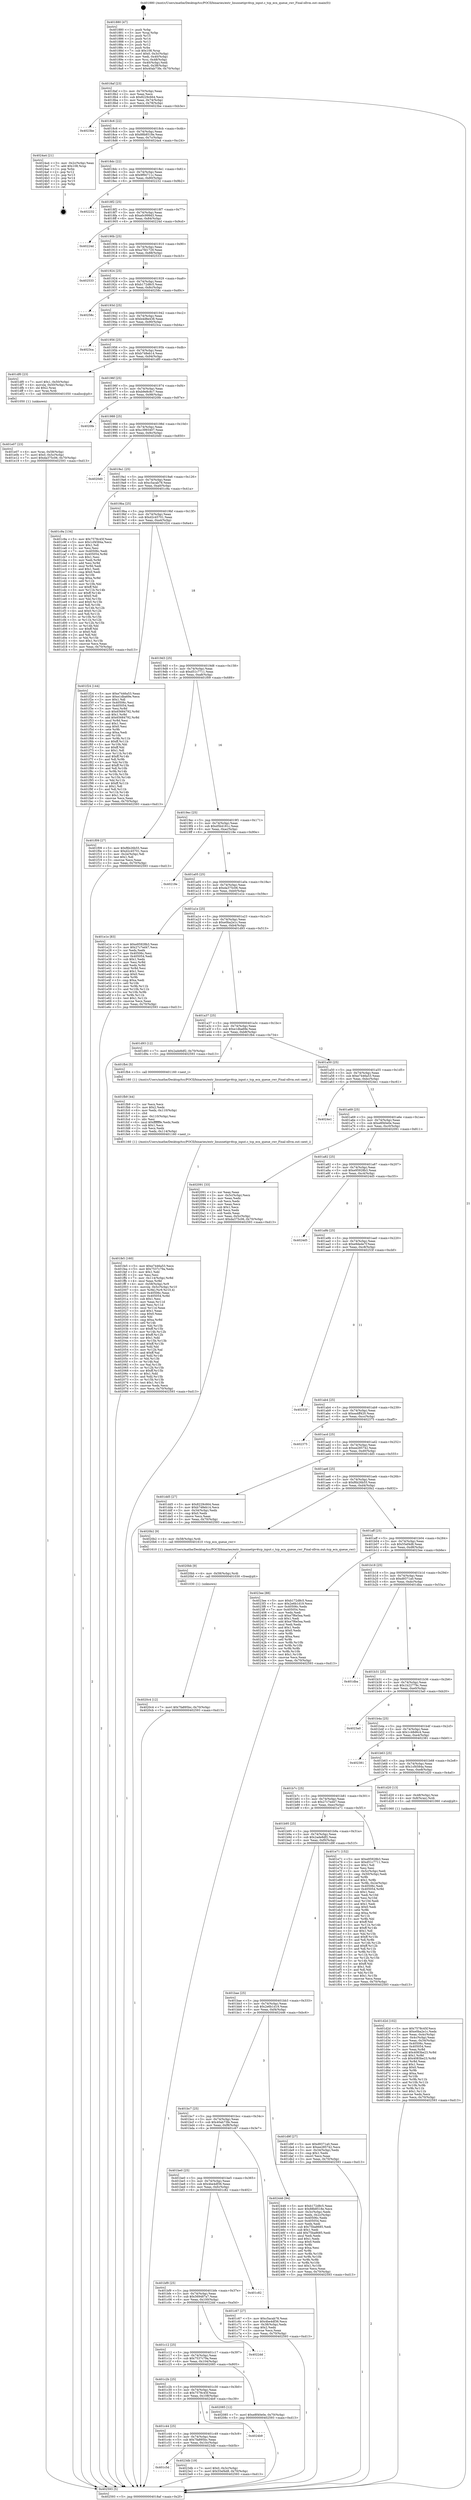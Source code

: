 digraph "0x401880" {
  label = "0x401880 (/mnt/c/Users/mathe/Desktop/tcc/POCII/binaries/extr_linuxnetipv4tcp_input.c_tcp_ecn_queue_cwr_Final-ollvm.out::main(0))"
  labelloc = "t"
  node[shape=record]

  Entry [label="",width=0.3,height=0.3,shape=circle,fillcolor=black,style=filled]
  "0x4018af" [label="{
     0x4018af [23]\l
     | [instrs]\l
     &nbsp;&nbsp;0x4018af \<+3\>: mov -0x70(%rbp),%eax\l
     &nbsp;&nbsp;0x4018b2 \<+2\>: mov %eax,%ecx\l
     &nbsp;&nbsp;0x4018b4 \<+6\>: sub $0x8229c664,%ecx\l
     &nbsp;&nbsp;0x4018ba \<+3\>: mov %eax,-0x74(%rbp)\l
     &nbsp;&nbsp;0x4018bd \<+3\>: mov %ecx,-0x78(%rbp)\l
     &nbsp;&nbsp;0x4018c0 \<+6\>: je 00000000004023be \<main+0xb3e\>\l
  }"]
  "0x4023be" [label="{
     0x4023be\l
  }", style=dashed]
  "0x4018c6" [label="{
     0x4018c6 [22]\l
     | [instrs]\l
     &nbsp;&nbsp;0x4018c6 \<+5\>: jmp 00000000004018cb \<main+0x4b\>\l
     &nbsp;&nbsp;0x4018cb \<+3\>: mov -0x74(%rbp),%eax\l
     &nbsp;&nbsp;0x4018ce \<+5\>: sub $0x88b8518e,%eax\l
     &nbsp;&nbsp;0x4018d3 \<+3\>: mov %eax,-0x7c(%rbp)\l
     &nbsp;&nbsp;0x4018d6 \<+6\>: je 00000000004024a4 \<main+0xc24\>\l
  }"]
  Exit [label="",width=0.3,height=0.3,shape=circle,fillcolor=black,style=filled,peripheries=2]
  "0x4024a4" [label="{
     0x4024a4 [21]\l
     | [instrs]\l
     &nbsp;&nbsp;0x4024a4 \<+3\>: mov -0x2c(%rbp),%eax\l
     &nbsp;&nbsp;0x4024a7 \<+7\>: add $0x108,%rsp\l
     &nbsp;&nbsp;0x4024ae \<+1\>: pop %rbx\l
     &nbsp;&nbsp;0x4024af \<+2\>: pop %r12\l
     &nbsp;&nbsp;0x4024b1 \<+2\>: pop %r13\l
     &nbsp;&nbsp;0x4024b3 \<+2\>: pop %r14\l
     &nbsp;&nbsp;0x4024b5 \<+2\>: pop %r15\l
     &nbsp;&nbsp;0x4024b7 \<+1\>: pop %rbp\l
     &nbsp;&nbsp;0x4024b8 \<+1\>: ret\l
  }"]
  "0x4018dc" [label="{
     0x4018dc [22]\l
     | [instrs]\l
     &nbsp;&nbsp;0x4018dc \<+5\>: jmp 00000000004018e1 \<main+0x61\>\l
     &nbsp;&nbsp;0x4018e1 \<+3\>: mov -0x74(%rbp),%eax\l
     &nbsp;&nbsp;0x4018e4 \<+5\>: sub $0x9f94711c,%eax\l
     &nbsp;&nbsp;0x4018e9 \<+3\>: mov %eax,-0x80(%rbp)\l
     &nbsp;&nbsp;0x4018ec \<+6\>: je 0000000000402232 \<main+0x9b2\>\l
  }"]
  "0x401c5d" [label="{
     0x401c5d\l
  }", style=dashed]
  "0x402232" [label="{
     0x402232\l
  }", style=dashed]
  "0x4018f2" [label="{
     0x4018f2 [25]\l
     | [instrs]\l
     &nbsp;&nbsp;0x4018f2 \<+5\>: jmp 00000000004018f7 \<main+0x77\>\l
     &nbsp;&nbsp;0x4018f7 \<+3\>: mov -0x74(%rbp),%eax\l
     &nbsp;&nbsp;0x4018fa \<+5\>: sub $0xa0c999d3,%eax\l
     &nbsp;&nbsp;0x4018ff \<+6\>: mov %eax,-0x84(%rbp)\l
     &nbsp;&nbsp;0x401905 \<+6\>: je 000000000040224d \<main+0x9cd\>\l
  }"]
  "0x4023db" [label="{
     0x4023db [19]\l
     | [instrs]\l
     &nbsp;&nbsp;0x4023db \<+7\>: movl $0x0,-0x3c(%rbp)\l
     &nbsp;&nbsp;0x4023e2 \<+7\>: movl $0x55ef4d8,-0x70(%rbp)\l
     &nbsp;&nbsp;0x4023e9 \<+5\>: jmp 0000000000402593 \<main+0xd13\>\l
  }"]
  "0x40224d" [label="{
     0x40224d\l
  }", style=dashed]
  "0x40190b" [label="{
     0x40190b [25]\l
     | [instrs]\l
     &nbsp;&nbsp;0x40190b \<+5\>: jmp 0000000000401910 \<main+0x90\>\l
     &nbsp;&nbsp;0x401910 \<+3\>: mov -0x74(%rbp),%eax\l
     &nbsp;&nbsp;0x401913 \<+5\>: sub $0xa7fd1729,%eax\l
     &nbsp;&nbsp;0x401918 \<+6\>: mov %eax,-0x88(%rbp)\l
     &nbsp;&nbsp;0x40191e \<+6\>: je 0000000000402533 \<main+0xcb3\>\l
  }"]
  "0x401c44" [label="{
     0x401c44 [25]\l
     | [instrs]\l
     &nbsp;&nbsp;0x401c44 \<+5\>: jmp 0000000000401c49 \<main+0x3c9\>\l
     &nbsp;&nbsp;0x401c49 \<+3\>: mov -0x74(%rbp),%eax\l
     &nbsp;&nbsp;0x401c4c \<+5\>: sub $0x7fa895bc,%eax\l
     &nbsp;&nbsp;0x401c51 \<+6\>: mov %eax,-0x10c(%rbp)\l
     &nbsp;&nbsp;0x401c57 \<+6\>: je 00000000004023db \<main+0xb5b\>\l
  }"]
  "0x402533" [label="{
     0x402533\l
  }", style=dashed]
  "0x401924" [label="{
     0x401924 [25]\l
     | [instrs]\l
     &nbsp;&nbsp;0x401924 \<+5\>: jmp 0000000000401929 \<main+0xa9\>\l
     &nbsp;&nbsp;0x401929 \<+3\>: mov -0x74(%rbp),%eax\l
     &nbsp;&nbsp;0x40192c \<+5\>: sub $0xb172d8c5,%eax\l
     &nbsp;&nbsp;0x401931 \<+6\>: mov %eax,-0x8c(%rbp)\l
     &nbsp;&nbsp;0x401937 \<+6\>: je 000000000040258c \<main+0xd0c\>\l
  }"]
  "0x4024b9" [label="{
     0x4024b9\l
  }", style=dashed]
  "0x40258c" [label="{
     0x40258c\l
  }", style=dashed]
  "0x40193d" [label="{
     0x40193d [25]\l
     | [instrs]\l
     &nbsp;&nbsp;0x40193d \<+5\>: jmp 0000000000401942 \<main+0xc2\>\l
     &nbsp;&nbsp;0x401942 \<+3\>: mov -0x74(%rbp),%eax\l
     &nbsp;&nbsp;0x401945 \<+5\>: sub $0xb4d8e438,%eax\l
     &nbsp;&nbsp;0x40194a \<+6\>: mov %eax,-0x90(%rbp)\l
     &nbsp;&nbsp;0x401950 \<+6\>: je 00000000004023ca \<main+0xb4a\>\l
  }"]
  "0x4020c4" [label="{
     0x4020c4 [12]\l
     | [instrs]\l
     &nbsp;&nbsp;0x4020c4 \<+7\>: movl $0x7fa895bc,-0x70(%rbp)\l
     &nbsp;&nbsp;0x4020cb \<+5\>: jmp 0000000000402593 \<main+0xd13\>\l
  }"]
  "0x4023ca" [label="{
     0x4023ca\l
  }", style=dashed]
  "0x401956" [label="{
     0x401956 [25]\l
     | [instrs]\l
     &nbsp;&nbsp;0x401956 \<+5\>: jmp 000000000040195b \<main+0xdb\>\l
     &nbsp;&nbsp;0x40195b \<+3\>: mov -0x74(%rbp),%eax\l
     &nbsp;&nbsp;0x40195e \<+5\>: sub $0xb748eb14,%eax\l
     &nbsp;&nbsp;0x401963 \<+6\>: mov %eax,-0x94(%rbp)\l
     &nbsp;&nbsp;0x401969 \<+6\>: je 0000000000401df0 \<main+0x570\>\l
  }"]
  "0x4020bb" [label="{
     0x4020bb [9]\l
     | [instrs]\l
     &nbsp;&nbsp;0x4020bb \<+4\>: mov -0x58(%rbp),%rdi\l
     &nbsp;&nbsp;0x4020bf \<+5\>: call 0000000000401030 \<free@plt\>\l
     | [calls]\l
     &nbsp;&nbsp;0x401030 \{1\} (unknown)\l
  }"]
  "0x401df0" [label="{
     0x401df0 [23]\l
     | [instrs]\l
     &nbsp;&nbsp;0x401df0 \<+7\>: movl $0x1,-0x50(%rbp)\l
     &nbsp;&nbsp;0x401df7 \<+4\>: movslq -0x50(%rbp),%rax\l
     &nbsp;&nbsp;0x401dfb \<+4\>: shl $0x2,%rax\l
     &nbsp;&nbsp;0x401dff \<+3\>: mov %rax,%rdi\l
     &nbsp;&nbsp;0x401e02 \<+5\>: call 0000000000401050 \<malloc@plt\>\l
     | [calls]\l
     &nbsp;&nbsp;0x401050 \{1\} (unknown)\l
  }"]
  "0x40196f" [label="{
     0x40196f [25]\l
     | [instrs]\l
     &nbsp;&nbsp;0x40196f \<+5\>: jmp 0000000000401974 \<main+0xf4\>\l
     &nbsp;&nbsp;0x401974 \<+3\>: mov -0x74(%rbp),%eax\l
     &nbsp;&nbsp;0x401977 \<+5\>: sub $0xb9e8c8c7,%eax\l
     &nbsp;&nbsp;0x40197c \<+6\>: mov %eax,-0x98(%rbp)\l
     &nbsp;&nbsp;0x401982 \<+6\>: je 00000000004020fe \<main+0x87e\>\l
  }"]
  "0x401c2b" [label="{
     0x401c2b [25]\l
     | [instrs]\l
     &nbsp;&nbsp;0x401c2b \<+5\>: jmp 0000000000401c30 \<main+0x3b0\>\l
     &nbsp;&nbsp;0x401c30 \<+3\>: mov -0x74(%rbp),%eax\l
     &nbsp;&nbsp;0x401c33 \<+5\>: sub $0x7578c45f,%eax\l
     &nbsp;&nbsp;0x401c38 \<+6\>: mov %eax,-0x108(%rbp)\l
     &nbsp;&nbsp;0x401c3e \<+6\>: je 00000000004024b9 \<main+0xc39\>\l
  }"]
  "0x4020fe" [label="{
     0x4020fe\l
  }", style=dashed]
  "0x401988" [label="{
     0x401988 [25]\l
     | [instrs]\l
     &nbsp;&nbsp;0x401988 \<+5\>: jmp 000000000040198d \<main+0x10d\>\l
     &nbsp;&nbsp;0x40198d \<+3\>: mov -0x74(%rbp),%eax\l
     &nbsp;&nbsp;0x401990 \<+5\>: sub $0xc3993407,%eax\l
     &nbsp;&nbsp;0x401995 \<+6\>: mov %eax,-0x9c(%rbp)\l
     &nbsp;&nbsp;0x40199b \<+6\>: je 00000000004020d0 \<main+0x850\>\l
  }"]
  "0x402085" [label="{
     0x402085 [12]\l
     | [instrs]\l
     &nbsp;&nbsp;0x402085 \<+7\>: movl $0xe8f40e0e,-0x70(%rbp)\l
     &nbsp;&nbsp;0x40208c \<+5\>: jmp 0000000000402593 \<main+0xd13\>\l
  }"]
  "0x4020d0" [label="{
     0x4020d0\l
  }", style=dashed]
  "0x4019a1" [label="{
     0x4019a1 [25]\l
     | [instrs]\l
     &nbsp;&nbsp;0x4019a1 \<+5\>: jmp 00000000004019a6 \<main+0x126\>\l
     &nbsp;&nbsp;0x4019a6 \<+3\>: mov -0x74(%rbp),%eax\l
     &nbsp;&nbsp;0x4019a9 \<+5\>: sub $0xc5acab78,%eax\l
     &nbsp;&nbsp;0x4019ae \<+6\>: mov %eax,-0xa0(%rbp)\l
     &nbsp;&nbsp;0x4019b4 \<+6\>: je 0000000000401c9a \<main+0x41a\>\l
  }"]
  "0x401c12" [label="{
     0x401c12 [25]\l
     | [instrs]\l
     &nbsp;&nbsp;0x401c12 \<+5\>: jmp 0000000000401c17 \<main+0x397\>\l
     &nbsp;&nbsp;0x401c17 \<+3\>: mov -0x74(%rbp),%eax\l
     &nbsp;&nbsp;0x401c1a \<+5\>: sub $0x7537c79a,%eax\l
     &nbsp;&nbsp;0x401c1f \<+6\>: mov %eax,-0x104(%rbp)\l
     &nbsp;&nbsp;0x401c25 \<+6\>: je 0000000000402085 \<main+0x805\>\l
  }"]
  "0x401c9a" [label="{
     0x401c9a [134]\l
     | [instrs]\l
     &nbsp;&nbsp;0x401c9a \<+5\>: mov $0x7578c45f,%eax\l
     &nbsp;&nbsp;0x401c9f \<+5\>: mov $0x1cf4584a,%ecx\l
     &nbsp;&nbsp;0x401ca4 \<+2\>: mov $0x1,%dl\l
     &nbsp;&nbsp;0x401ca6 \<+2\>: xor %esi,%esi\l
     &nbsp;&nbsp;0x401ca8 \<+7\>: mov 0x40506c,%edi\l
     &nbsp;&nbsp;0x401caf \<+8\>: mov 0x405054,%r8d\l
     &nbsp;&nbsp;0x401cb7 \<+3\>: sub $0x1,%esi\l
     &nbsp;&nbsp;0x401cba \<+3\>: mov %edi,%r9d\l
     &nbsp;&nbsp;0x401cbd \<+3\>: add %esi,%r9d\l
     &nbsp;&nbsp;0x401cc0 \<+4\>: imul %r9d,%edi\l
     &nbsp;&nbsp;0x401cc4 \<+3\>: and $0x1,%edi\l
     &nbsp;&nbsp;0x401cc7 \<+3\>: cmp $0x0,%edi\l
     &nbsp;&nbsp;0x401cca \<+4\>: sete %r10b\l
     &nbsp;&nbsp;0x401cce \<+4\>: cmp $0xa,%r8d\l
     &nbsp;&nbsp;0x401cd2 \<+4\>: setl %r11b\l
     &nbsp;&nbsp;0x401cd6 \<+3\>: mov %r10b,%bl\l
     &nbsp;&nbsp;0x401cd9 \<+3\>: xor $0xff,%bl\l
     &nbsp;&nbsp;0x401cdc \<+3\>: mov %r11b,%r14b\l
     &nbsp;&nbsp;0x401cdf \<+4\>: xor $0xff,%r14b\l
     &nbsp;&nbsp;0x401ce3 \<+3\>: xor $0x0,%dl\l
     &nbsp;&nbsp;0x401ce6 \<+3\>: mov %bl,%r15b\l
     &nbsp;&nbsp;0x401ce9 \<+4\>: and $0x0,%r15b\l
     &nbsp;&nbsp;0x401ced \<+3\>: and %dl,%r10b\l
     &nbsp;&nbsp;0x401cf0 \<+3\>: mov %r14b,%r12b\l
     &nbsp;&nbsp;0x401cf3 \<+4\>: and $0x0,%r12b\l
     &nbsp;&nbsp;0x401cf7 \<+3\>: and %dl,%r11b\l
     &nbsp;&nbsp;0x401cfa \<+3\>: or %r10b,%r15b\l
     &nbsp;&nbsp;0x401cfd \<+3\>: or %r11b,%r12b\l
     &nbsp;&nbsp;0x401d00 \<+3\>: xor %r12b,%r15b\l
     &nbsp;&nbsp;0x401d03 \<+3\>: or %r14b,%bl\l
     &nbsp;&nbsp;0x401d06 \<+3\>: xor $0xff,%bl\l
     &nbsp;&nbsp;0x401d09 \<+3\>: or $0x0,%dl\l
     &nbsp;&nbsp;0x401d0c \<+2\>: and %dl,%bl\l
     &nbsp;&nbsp;0x401d0e \<+3\>: or %bl,%r15b\l
     &nbsp;&nbsp;0x401d11 \<+4\>: test $0x1,%r15b\l
     &nbsp;&nbsp;0x401d15 \<+3\>: cmovne %ecx,%eax\l
     &nbsp;&nbsp;0x401d18 \<+3\>: mov %eax,-0x70(%rbp)\l
     &nbsp;&nbsp;0x401d1b \<+5\>: jmp 0000000000402593 \<main+0xd13\>\l
  }"]
  "0x4019ba" [label="{
     0x4019ba [25]\l
     | [instrs]\l
     &nbsp;&nbsp;0x4019ba \<+5\>: jmp 00000000004019bf \<main+0x13f\>\l
     &nbsp;&nbsp;0x4019bf \<+3\>: mov -0x74(%rbp),%eax\l
     &nbsp;&nbsp;0x4019c2 \<+5\>: sub $0xd2c45701,%eax\l
     &nbsp;&nbsp;0x4019c7 \<+6\>: mov %eax,-0xa4(%rbp)\l
     &nbsp;&nbsp;0x4019cd \<+6\>: je 0000000000401f24 \<main+0x6a4\>\l
  }"]
  "0x4022dd" [label="{
     0x4022dd\l
  }", style=dashed]
  "0x401f24" [label="{
     0x401f24 [144]\l
     | [instrs]\l
     &nbsp;&nbsp;0x401f24 \<+5\>: mov $0xe7446a53,%eax\l
     &nbsp;&nbsp;0x401f29 \<+5\>: mov $0xe1dba69e,%ecx\l
     &nbsp;&nbsp;0x401f2e \<+2\>: mov $0x1,%dl\l
     &nbsp;&nbsp;0x401f30 \<+7\>: mov 0x40506c,%esi\l
     &nbsp;&nbsp;0x401f37 \<+7\>: mov 0x405054,%edi\l
     &nbsp;&nbsp;0x401f3e \<+3\>: mov %esi,%r8d\l
     &nbsp;&nbsp;0x401f41 \<+7\>: sub $0x65684792,%r8d\l
     &nbsp;&nbsp;0x401f48 \<+4\>: sub $0x1,%r8d\l
     &nbsp;&nbsp;0x401f4c \<+7\>: add $0x65684792,%r8d\l
     &nbsp;&nbsp;0x401f53 \<+4\>: imul %r8d,%esi\l
     &nbsp;&nbsp;0x401f57 \<+3\>: and $0x1,%esi\l
     &nbsp;&nbsp;0x401f5a \<+3\>: cmp $0x0,%esi\l
     &nbsp;&nbsp;0x401f5d \<+4\>: sete %r9b\l
     &nbsp;&nbsp;0x401f61 \<+3\>: cmp $0xa,%edi\l
     &nbsp;&nbsp;0x401f64 \<+4\>: setl %r10b\l
     &nbsp;&nbsp;0x401f68 \<+3\>: mov %r9b,%r11b\l
     &nbsp;&nbsp;0x401f6b \<+4\>: xor $0xff,%r11b\l
     &nbsp;&nbsp;0x401f6f \<+3\>: mov %r10b,%bl\l
     &nbsp;&nbsp;0x401f72 \<+3\>: xor $0xff,%bl\l
     &nbsp;&nbsp;0x401f75 \<+3\>: xor $0x1,%dl\l
     &nbsp;&nbsp;0x401f78 \<+3\>: mov %r11b,%r14b\l
     &nbsp;&nbsp;0x401f7b \<+4\>: and $0xff,%r14b\l
     &nbsp;&nbsp;0x401f7f \<+3\>: and %dl,%r9b\l
     &nbsp;&nbsp;0x401f82 \<+3\>: mov %bl,%r15b\l
     &nbsp;&nbsp;0x401f85 \<+4\>: and $0xff,%r15b\l
     &nbsp;&nbsp;0x401f89 \<+3\>: and %dl,%r10b\l
     &nbsp;&nbsp;0x401f8c \<+3\>: or %r9b,%r14b\l
     &nbsp;&nbsp;0x401f8f \<+3\>: or %r10b,%r15b\l
     &nbsp;&nbsp;0x401f92 \<+3\>: xor %r15b,%r14b\l
     &nbsp;&nbsp;0x401f95 \<+3\>: or %bl,%r11b\l
     &nbsp;&nbsp;0x401f98 \<+4\>: xor $0xff,%r11b\l
     &nbsp;&nbsp;0x401f9c \<+3\>: or $0x1,%dl\l
     &nbsp;&nbsp;0x401f9f \<+3\>: and %dl,%r11b\l
     &nbsp;&nbsp;0x401fa2 \<+3\>: or %r11b,%r14b\l
     &nbsp;&nbsp;0x401fa5 \<+4\>: test $0x1,%r14b\l
     &nbsp;&nbsp;0x401fa9 \<+3\>: cmovne %ecx,%eax\l
     &nbsp;&nbsp;0x401fac \<+3\>: mov %eax,-0x70(%rbp)\l
     &nbsp;&nbsp;0x401faf \<+5\>: jmp 0000000000402593 \<main+0xd13\>\l
  }"]
  "0x4019d3" [label="{
     0x4019d3 [25]\l
     | [instrs]\l
     &nbsp;&nbsp;0x4019d3 \<+5\>: jmp 00000000004019d8 \<main+0x158\>\l
     &nbsp;&nbsp;0x4019d8 \<+3\>: mov -0x74(%rbp),%eax\l
     &nbsp;&nbsp;0x4019db \<+5\>: sub $0xd51c7711,%eax\l
     &nbsp;&nbsp;0x4019e0 \<+6\>: mov %eax,-0xa8(%rbp)\l
     &nbsp;&nbsp;0x4019e6 \<+6\>: je 0000000000401f09 \<main+0x689\>\l
  }"]
  "0x401bf9" [label="{
     0x401bf9 [25]\l
     | [instrs]\l
     &nbsp;&nbsp;0x401bf9 \<+5\>: jmp 0000000000401bfe \<main+0x37e\>\l
     &nbsp;&nbsp;0x401bfe \<+3\>: mov -0x74(%rbp),%eax\l
     &nbsp;&nbsp;0x401c01 \<+5\>: sub $0x569487a7,%eax\l
     &nbsp;&nbsp;0x401c06 \<+6\>: mov %eax,-0x100(%rbp)\l
     &nbsp;&nbsp;0x401c0c \<+6\>: je 00000000004022dd \<main+0xa5d\>\l
  }"]
  "0x401f09" [label="{
     0x401f09 [27]\l
     | [instrs]\l
     &nbsp;&nbsp;0x401f09 \<+5\>: mov $0xf6b26b55,%eax\l
     &nbsp;&nbsp;0x401f0e \<+5\>: mov $0xd2c45701,%ecx\l
     &nbsp;&nbsp;0x401f13 \<+3\>: mov -0x2e(%rbp),%dl\l
     &nbsp;&nbsp;0x401f16 \<+3\>: test $0x1,%dl\l
     &nbsp;&nbsp;0x401f19 \<+3\>: cmovne %ecx,%eax\l
     &nbsp;&nbsp;0x401f1c \<+3\>: mov %eax,-0x70(%rbp)\l
     &nbsp;&nbsp;0x401f1f \<+5\>: jmp 0000000000402593 \<main+0xd13\>\l
  }"]
  "0x4019ec" [label="{
     0x4019ec [25]\l
     | [instrs]\l
     &nbsp;&nbsp;0x4019ec \<+5\>: jmp 00000000004019f1 \<main+0x171\>\l
     &nbsp;&nbsp;0x4019f1 \<+3\>: mov -0x74(%rbp),%eax\l
     &nbsp;&nbsp;0x4019f4 \<+5\>: sub $0xd5b4181c,%eax\l
     &nbsp;&nbsp;0x4019f9 \<+6\>: mov %eax,-0xac(%rbp)\l
     &nbsp;&nbsp;0x4019ff \<+6\>: je 000000000040218e \<main+0x90e\>\l
  }"]
  "0x401c82" [label="{
     0x401c82\l
  }", style=dashed]
  "0x40218e" [label="{
     0x40218e\l
  }", style=dashed]
  "0x401a05" [label="{
     0x401a05 [25]\l
     | [instrs]\l
     &nbsp;&nbsp;0x401a05 \<+5\>: jmp 0000000000401a0a \<main+0x18a\>\l
     &nbsp;&nbsp;0x401a0a \<+3\>: mov -0x74(%rbp),%eax\l
     &nbsp;&nbsp;0x401a0d \<+5\>: sub $0xda375c06,%eax\l
     &nbsp;&nbsp;0x401a12 \<+6\>: mov %eax,-0xb0(%rbp)\l
     &nbsp;&nbsp;0x401a18 \<+6\>: je 0000000000401e1e \<main+0x59e\>\l
  }"]
  "0x401fe5" [label="{
     0x401fe5 [160]\l
     | [instrs]\l
     &nbsp;&nbsp;0x401fe5 \<+5\>: mov $0xe7446a53,%ecx\l
     &nbsp;&nbsp;0x401fea \<+5\>: mov $0x7537c79a,%edx\l
     &nbsp;&nbsp;0x401fef \<+3\>: mov $0x1,%dil\l
     &nbsp;&nbsp;0x401ff2 \<+2\>: xor %esi,%esi\l
     &nbsp;&nbsp;0x401ff4 \<+7\>: mov -0x114(%rbp),%r8d\l
     &nbsp;&nbsp;0x401ffb \<+4\>: imul %eax,%r8d\l
     &nbsp;&nbsp;0x401fff \<+4\>: mov -0x58(%rbp),%r9\l
     &nbsp;&nbsp;0x402003 \<+4\>: movslq -0x5c(%rbp),%r10\l
     &nbsp;&nbsp;0x402007 \<+4\>: mov %r8d,(%r9,%r10,4)\l
     &nbsp;&nbsp;0x40200b \<+7\>: mov 0x40506c,%eax\l
     &nbsp;&nbsp;0x402012 \<+8\>: mov 0x405054,%r8d\l
     &nbsp;&nbsp;0x40201a \<+3\>: sub $0x1,%esi\l
     &nbsp;&nbsp;0x40201d \<+3\>: mov %eax,%r11d\l
     &nbsp;&nbsp;0x402020 \<+3\>: add %esi,%r11d\l
     &nbsp;&nbsp;0x402023 \<+4\>: imul %r11d,%eax\l
     &nbsp;&nbsp;0x402027 \<+3\>: and $0x1,%eax\l
     &nbsp;&nbsp;0x40202a \<+3\>: cmp $0x0,%eax\l
     &nbsp;&nbsp;0x40202d \<+3\>: sete %bl\l
     &nbsp;&nbsp;0x402030 \<+4\>: cmp $0xa,%r8d\l
     &nbsp;&nbsp;0x402034 \<+4\>: setl %r14b\l
     &nbsp;&nbsp;0x402038 \<+3\>: mov %bl,%r15b\l
     &nbsp;&nbsp;0x40203b \<+4\>: xor $0xff,%r15b\l
     &nbsp;&nbsp;0x40203f \<+3\>: mov %r14b,%r12b\l
     &nbsp;&nbsp;0x402042 \<+4\>: xor $0xff,%r12b\l
     &nbsp;&nbsp;0x402046 \<+4\>: xor $0x1,%dil\l
     &nbsp;&nbsp;0x40204a \<+3\>: mov %r15b,%r13b\l
     &nbsp;&nbsp;0x40204d \<+4\>: and $0xff,%r13b\l
     &nbsp;&nbsp;0x402051 \<+3\>: and %dil,%bl\l
     &nbsp;&nbsp;0x402054 \<+3\>: mov %r12b,%al\l
     &nbsp;&nbsp;0x402057 \<+2\>: and $0xff,%al\l
     &nbsp;&nbsp;0x402059 \<+3\>: and %dil,%r14b\l
     &nbsp;&nbsp;0x40205c \<+3\>: or %bl,%r13b\l
     &nbsp;&nbsp;0x40205f \<+3\>: or %r14b,%al\l
     &nbsp;&nbsp;0x402062 \<+3\>: xor %al,%r13b\l
     &nbsp;&nbsp;0x402065 \<+3\>: or %r12b,%r15b\l
     &nbsp;&nbsp;0x402068 \<+4\>: xor $0xff,%r15b\l
     &nbsp;&nbsp;0x40206c \<+4\>: or $0x1,%dil\l
     &nbsp;&nbsp;0x402070 \<+3\>: and %dil,%r15b\l
     &nbsp;&nbsp;0x402073 \<+3\>: or %r15b,%r13b\l
     &nbsp;&nbsp;0x402076 \<+4\>: test $0x1,%r13b\l
     &nbsp;&nbsp;0x40207a \<+3\>: cmovne %edx,%ecx\l
     &nbsp;&nbsp;0x40207d \<+3\>: mov %ecx,-0x70(%rbp)\l
     &nbsp;&nbsp;0x402080 \<+5\>: jmp 0000000000402593 \<main+0xd13\>\l
  }"]
  "0x401e1e" [label="{
     0x401e1e [83]\l
     | [instrs]\l
     &nbsp;&nbsp;0x401e1e \<+5\>: mov $0xe95928b3,%eax\l
     &nbsp;&nbsp;0x401e23 \<+5\>: mov $0x27c7ed47,%ecx\l
     &nbsp;&nbsp;0x401e28 \<+2\>: xor %edx,%edx\l
     &nbsp;&nbsp;0x401e2a \<+7\>: mov 0x40506c,%esi\l
     &nbsp;&nbsp;0x401e31 \<+7\>: mov 0x405054,%edi\l
     &nbsp;&nbsp;0x401e38 \<+3\>: sub $0x1,%edx\l
     &nbsp;&nbsp;0x401e3b \<+3\>: mov %esi,%r8d\l
     &nbsp;&nbsp;0x401e3e \<+3\>: add %edx,%r8d\l
     &nbsp;&nbsp;0x401e41 \<+4\>: imul %r8d,%esi\l
     &nbsp;&nbsp;0x401e45 \<+3\>: and $0x1,%esi\l
     &nbsp;&nbsp;0x401e48 \<+3\>: cmp $0x0,%esi\l
     &nbsp;&nbsp;0x401e4b \<+4\>: sete %r9b\l
     &nbsp;&nbsp;0x401e4f \<+3\>: cmp $0xa,%edi\l
     &nbsp;&nbsp;0x401e52 \<+4\>: setl %r10b\l
     &nbsp;&nbsp;0x401e56 \<+3\>: mov %r9b,%r11b\l
     &nbsp;&nbsp;0x401e59 \<+3\>: and %r10b,%r11b\l
     &nbsp;&nbsp;0x401e5c \<+3\>: xor %r10b,%r9b\l
     &nbsp;&nbsp;0x401e5f \<+3\>: or %r9b,%r11b\l
     &nbsp;&nbsp;0x401e62 \<+4\>: test $0x1,%r11b\l
     &nbsp;&nbsp;0x401e66 \<+3\>: cmovne %ecx,%eax\l
     &nbsp;&nbsp;0x401e69 \<+3\>: mov %eax,-0x70(%rbp)\l
     &nbsp;&nbsp;0x401e6c \<+5\>: jmp 0000000000402593 \<main+0xd13\>\l
  }"]
  "0x401a1e" [label="{
     0x401a1e [25]\l
     | [instrs]\l
     &nbsp;&nbsp;0x401a1e \<+5\>: jmp 0000000000401a23 \<main+0x1a3\>\l
     &nbsp;&nbsp;0x401a23 \<+3\>: mov -0x74(%rbp),%eax\l
     &nbsp;&nbsp;0x401a26 \<+5\>: sub $0xe0ba2e1c,%eax\l
     &nbsp;&nbsp;0x401a2b \<+6\>: mov %eax,-0xb4(%rbp)\l
     &nbsp;&nbsp;0x401a31 \<+6\>: je 0000000000401d93 \<main+0x513\>\l
  }"]
  "0x401fb9" [label="{
     0x401fb9 [44]\l
     | [instrs]\l
     &nbsp;&nbsp;0x401fb9 \<+2\>: xor %ecx,%ecx\l
     &nbsp;&nbsp;0x401fbb \<+5\>: mov $0x2,%edx\l
     &nbsp;&nbsp;0x401fc0 \<+6\>: mov %edx,-0x110(%rbp)\l
     &nbsp;&nbsp;0x401fc6 \<+1\>: cltd\l
     &nbsp;&nbsp;0x401fc7 \<+6\>: mov -0x110(%rbp),%esi\l
     &nbsp;&nbsp;0x401fcd \<+2\>: idiv %esi\l
     &nbsp;&nbsp;0x401fcf \<+6\>: imul $0xfffffffe,%edx,%edx\l
     &nbsp;&nbsp;0x401fd5 \<+3\>: sub $0x1,%ecx\l
     &nbsp;&nbsp;0x401fd8 \<+2\>: sub %ecx,%edx\l
     &nbsp;&nbsp;0x401fda \<+6\>: mov %edx,-0x114(%rbp)\l
     &nbsp;&nbsp;0x401fe0 \<+5\>: call 0000000000401160 \<next_i\>\l
     | [calls]\l
     &nbsp;&nbsp;0x401160 \{1\} (/mnt/c/Users/mathe/Desktop/tcc/POCII/binaries/extr_linuxnetipv4tcp_input.c_tcp_ecn_queue_cwr_Final-ollvm.out::next_i)\l
  }"]
  "0x401d93" [label="{
     0x401d93 [12]\l
     | [instrs]\l
     &nbsp;&nbsp;0x401d93 \<+7\>: movl $0x2ade8df2,-0x70(%rbp)\l
     &nbsp;&nbsp;0x401d9a \<+5\>: jmp 0000000000402593 \<main+0xd13\>\l
  }"]
  "0x401a37" [label="{
     0x401a37 [25]\l
     | [instrs]\l
     &nbsp;&nbsp;0x401a37 \<+5\>: jmp 0000000000401a3c \<main+0x1bc\>\l
     &nbsp;&nbsp;0x401a3c \<+3\>: mov -0x74(%rbp),%eax\l
     &nbsp;&nbsp;0x401a3f \<+5\>: sub $0xe1dba69e,%eax\l
     &nbsp;&nbsp;0x401a44 \<+6\>: mov %eax,-0xb8(%rbp)\l
     &nbsp;&nbsp;0x401a4a \<+6\>: je 0000000000401fb4 \<main+0x734\>\l
  }"]
  "0x401e07" [label="{
     0x401e07 [23]\l
     | [instrs]\l
     &nbsp;&nbsp;0x401e07 \<+4\>: mov %rax,-0x58(%rbp)\l
     &nbsp;&nbsp;0x401e0b \<+7\>: movl $0x0,-0x5c(%rbp)\l
     &nbsp;&nbsp;0x401e12 \<+7\>: movl $0xda375c06,-0x70(%rbp)\l
     &nbsp;&nbsp;0x401e19 \<+5\>: jmp 0000000000402593 \<main+0xd13\>\l
  }"]
  "0x401fb4" [label="{
     0x401fb4 [5]\l
     | [instrs]\l
     &nbsp;&nbsp;0x401fb4 \<+5\>: call 0000000000401160 \<next_i\>\l
     | [calls]\l
     &nbsp;&nbsp;0x401160 \{1\} (/mnt/c/Users/mathe/Desktop/tcc/POCII/binaries/extr_linuxnetipv4tcp_input.c_tcp_ecn_queue_cwr_Final-ollvm.out::next_i)\l
  }"]
  "0x401a50" [label="{
     0x401a50 [25]\l
     | [instrs]\l
     &nbsp;&nbsp;0x401a50 \<+5\>: jmp 0000000000401a55 \<main+0x1d5\>\l
     &nbsp;&nbsp;0x401a55 \<+3\>: mov -0x74(%rbp),%eax\l
     &nbsp;&nbsp;0x401a58 \<+5\>: sub $0xe7446a53,%eax\l
     &nbsp;&nbsp;0x401a5d \<+6\>: mov %eax,-0xbc(%rbp)\l
     &nbsp;&nbsp;0x401a63 \<+6\>: je 00000000004024e1 \<main+0xc61\>\l
  }"]
  "0x401d2d" [label="{
     0x401d2d [102]\l
     | [instrs]\l
     &nbsp;&nbsp;0x401d2d \<+5\>: mov $0x7578c45f,%ecx\l
     &nbsp;&nbsp;0x401d32 \<+5\>: mov $0xe0ba2e1c,%edx\l
     &nbsp;&nbsp;0x401d37 \<+3\>: mov %eax,-0x4c(%rbp)\l
     &nbsp;&nbsp;0x401d3a \<+3\>: mov -0x4c(%rbp),%eax\l
     &nbsp;&nbsp;0x401d3d \<+3\>: mov %eax,-0x34(%rbp)\l
     &nbsp;&nbsp;0x401d40 \<+7\>: mov 0x40506c,%eax\l
     &nbsp;&nbsp;0x401d47 \<+7\>: mov 0x405054,%esi\l
     &nbsp;&nbsp;0x401d4e \<+3\>: mov %eax,%r8d\l
     &nbsp;&nbsp;0x401d51 \<+7\>: add $0x4083be23,%r8d\l
     &nbsp;&nbsp;0x401d58 \<+4\>: sub $0x1,%r8d\l
     &nbsp;&nbsp;0x401d5c \<+7\>: sub $0x4083be23,%r8d\l
     &nbsp;&nbsp;0x401d63 \<+4\>: imul %r8d,%eax\l
     &nbsp;&nbsp;0x401d67 \<+3\>: and $0x1,%eax\l
     &nbsp;&nbsp;0x401d6a \<+3\>: cmp $0x0,%eax\l
     &nbsp;&nbsp;0x401d6d \<+4\>: sete %r9b\l
     &nbsp;&nbsp;0x401d71 \<+3\>: cmp $0xa,%esi\l
     &nbsp;&nbsp;0x401d74 \<+4\>: setl %r10b\l
     &nbsp;&nbsp;0x401d78 \<+3\>: mov %r9b,%r11b\l
     &nbsp;&nbsp;0x401d7b \<+3\>: and %r10b,%r11b\l
     &nbsp;&nbsp;0x401d7e \<+3\>: xor %r10b,%r9b\l
     &nbsp;&nbsp;0x401d81 \<+3\>: or %r9b,%r11b\l
     &nbsp;&nbsp;0x401d84 \<+4\>: test $0x1,%r11b\l
     &nbsp;&nbsp;0x401d88 \<+3\>: cmovne %edx,%ecx\l
     &nbsp;&nbsp;0x401d8b \<+3\>: mov %ecx,-0x70(%rbp)\l
     &nbsp;&nbsp;0x401d8e \<+5\>: jmp 0000000000402593 \<main+0xd13\>\l
  }"]
  "0x4024e1" [label="{
     0x4024e1\l
  }", style=dashed]
  "0x401a69" [label="{
     0x401a69 [25]\l
     | [instrs]\l
     &nbsp;&nbsp;0x401a69 \<+5\>: jmp 0000000000401a6e \<main+0x1ee\>\l
     &nbsp;&nbsp;0x401a6e \<+3\>: mov -0x74(%rbp),%eax\l
     &nbsp;&nbsp;0x401a71 \<+5\>: sub $0xe8f40e0e,%eax\l
     &nbsp;&nbsp;0x401a76 \<+6\>: mov %eax,-0xc0(%rbp)\l
     &nbsp;&nbsp;0x401a7c \<+6\>: je 0000000000402091 \<main+0x811\>\l
  }"]
  "0x401880" [label="{
     0x401880 [47]\l
     | [instrs]\l
     &nbsp;&nbsp;0x401880 \<+1\>: push %rbp\l
     &nbsp;&nbsp;0x401881 \<+3\>: mov %rsp,%rbp\l
     &nbsp;&nbsp;0x401884 \<+2\>: push %r15\l
     &nbsp;&nbsp;0x401886 \<+2\>: push %r14\l
     &nbsp;&nbsp;0x401888 \<+2\>: push %r13\l
     &nbsp;&nbsp;0x40188a \<+2\>: push %r12\l
     &nbsp;&nbsp;0x40188c \<+1\>: push %rbx\l
     &nbsp;&nbsp;0x40188d \<+7\>: sub $0x108,%rsp\l
     &nbsp;&nbsp;0x401894 \<+7\>: movl $0x0,-0x3c(%rbp)\l
     &nbsp;&nbsp;0x40189b \<+3\>: mov %edi,-0x40(%rbp)\l
     &nbsp;&nbsp;0x40189e \<+4\>: mov %rsi,-0x48(%rbp)\l
     &nbsp;&nbsp;0x4018a2 \<+3\>: mov -0x40(%rbp),%edi\l
     &nbsp;&nbsp;0x4018a5 \<+3\>: mov %edi,-0x38(%rbp)\l
     &nbsp;&nbsp;0x4018a8 \<+7\>: movl $0x40ab73fe,-0x70(%rbp)\l
  }"]
  "0x402091" [label="{
     0x402091 [33]\l
     | [instrs]\l
     &nbsp;&nbsp;0x402091 \<+2\>: xor %eax,%eax\l
     &nbsp;&nbsp;0x402093 \<+3\>: mov -0x5c(%rbp),%ecx\l
     &nbsp;&nbsp;0x402096 \<+2\>: mov %eax,%edx\l
     &nbsp;&nbsp;0x402098 \<+2\>: sub %ecx,%edx\l
     &nbsp;&nbsp;0x40209a \<+2\>: mov %eax,%ecx\l
     &nbsp;&nbsp;0x40209c \<+3\>: sub $0x1,%ecx\l
     &nbsp;&nbsp;0x40209f \<+2\>: add %ecx,%edx\l
     &nbsp;&nbsp;0x4020a1 \<+2\>: sub %edx,%eax\l
     &nbsp;&nbsp;0x4020a3 \<+3\>: mov %eax,-0x5c(%rbp)\l
     &nbsp;&nbsp;0x4020a6 \<+7\>: movl $0xda375c06,-0x70(%rbp)\l
     &nbsp;&nbsp;0x4020ad \<+5\>: jmp 0000000000402593 \<main+0xd13\>\l
  }"]
  "0x401a82" [label="{
     0x401a82 [25]\l
     | [instrs]\l
     &nbsp;&nbsp;0x401a82 \<+5\>: jmp 0000000000401a87 \<main+0x207\>\l
     &nbsp;&nbsp;0x401a87 \<+3\>: mov -0x74(%rbp),%eax\l
     &nbsp;&nbsp;0x401a8a \<+5\>: sub $0xe95928b3,%eax\l
     &nbsp;&nbsp;0x401a8f \<+6\>: mov %eax,-0xc4(%rbp)\l
     &nbsp;&nbsp;0x401a95 \<+6\>: je 00000000004024d5 \<main+0xc55\>\l
  }"]
  "0x402593" [label="{
     0x402593 [5]\l
     | [instrs]\l
     &nbsp;&nbsp;0x402593 \<+5\>: jmp 00000000004018af \<main+0x2f\>\l
  }"]
  "0x4024d5" [label="{
     0x4024d5\l
  }", style=dashed]
  "0x401a9b" [label="{
     0x401a9b [25]\l
     | [instrs]\l
     &nbsp;&nbsp;0x401a9b \<+5\>: jmp 0000000000401aa0 \<main+0x220\>\l
     &nbsp;&nbsp;0x401aa0 \<+3\>: mov -0x74(%rbp),%eax\l
     &nbsp;&nbsp;0x401aa3 \<+5\>: sub $0xe9dede7f,%eax\l
     &nbsp;&nbsp;0x401aa8 \<+6\>: mov %eax,-0xc8(%rbp)\l
     &nbsp;&nbsp;0x401aae \<+6\>: je 000000000040253f \<main+0xcbf\>\l
  }"]
  "0x401be0" [label="{
     0x401be0 [25]\l
     | [instrs]\l
     &nbsp;&nbsp;0x401be0 \<+5\>: jmp 0000000000401be5 \<main+0x365\>\l
     &nbsp;&nbsp;0x401be5 \<+3\>: mov -0x74(%rbp),%eax\l
     &nbsp;&nbsp;0x401be8 \<+5\>: sub $0x4be4df36,%eax\l
     &nbsp;&nbsp;0x401bed \<+6\>: mov %eax,-0xfc(%rbp)\l
     &nbsp;&nbsp;0x401bf3 \<+6\>: je 0000000000401c82 \<main+0x402\>\l
  }"]
  "0x40253f" [label="{
     0x40253f\l
  }", style=dashed]
  "0x401ab4" [label="{
     0x401ab4 [25]\l
     | [instrs]\l
     &nbsp;&nbsp;0x401ab4 \<+5\>: jmp 0000000000401ab9 \<main+0x239\>\l
     &nbsp;&nbsp;0x401ab9 \<+3\>: mov -0x74(%rbp),%eax\l
     &nbsp;&nbsp;0x401abc \<+5\>: sub $0xea4ff420,%eax\l
     &nbsp;&nbsp;0x401ac1 \<+6\>: mov %eax,-0xcc(%rbp)\l
     &nbsp;&nbsp;0x401ac7 \<+6\>: je 0000000000402375 \<main+0xaf5\>\l
  }"]
  "0x401c67" [label="{
     0x401c67 [27]\l
     | [instrs]\l
     &nbsp;&nbsp;0x401c67 \<+5\>: mov $0xc5acab78,%eax\l
     &nbsp;&nbsp;0x401c6c \<+5\>: mov $0x4be4df36,%ecx\l
     &nbsp;&nbsp;0x401c71 \<+3\>: mov -0x38(%rbp),%edx\l
     &nbsp;&nbsp;0x401c74 \<+3\>: cmp $0x2,%edx\l
     &nbsp;&nbsp;0x401c77 \<+3\>: cmovne %ecx,%eax\l
     &nbsp;&nbsp;0x401c7a \<+3\>: mov %eax,-0x70(%rbp)\l
     &nbsp;&nbsp;0x401c7d \<+5\>: jmp 0000000000402593 \<main+0xd13\>\l
  }"]
  "0x402375" [label="{
     0x402375\l
  }", style=dashed]
  "0x401acd" [label="{
     0x401acd [25]\l
     | [instrs]\l
     &nbsp;&nbsp;0x401acd \<+5\>: jmp 0000000000401ad2 \<main+0x252\>\l
     &nbsp;&nbsp;0x401ad2 \<+3\>: mov -0x74(%rbp),%eax\l
     &nbsp;&nbsp;0x401ad5 \<+5\>: sub $0xee285742,%eax\l
     &nbsp;&nbsp;0x401ada \<+6\>: mov %eax,-0xd0(%rbp)\l
     &nbsp;&nbsp;0x401ae0 \<+6\>: je 0000000000401dd5 \<main+0x555\>\l
  }"]
  "0x401bc7" [label="{
     0x401bc7 [25]\l
     | [instrs]\l
     &nbsp;&nbsp;0x401bc7 \<+5\>: jmp 0000000000401bcc \<main+0x34c\>\l
     &nbsp;&nbsp;0x401bcc \<+3\>: mov -0x74(%rbp),%eax\l
     &nbsp;&nbsp;0x401bcf \<+5\>: sub $0x40ab73fe,%eax\l
     &nbsp;&nbsp;0x401bd4 \<+6\>: mov %eax,-0xf8(%rbp)\l
     &nbsp;&nbsp;0x401bda \<+6\>: je 0000000000401c67 \<main+0x3e7\>\l
  }"]
  "0x401dd5" [label="{
     0x401dd5 [27]\l
     | [instrs]\l
     &nbsp;&nbsp;0x401dd5 \<+5\>: mov $0x8229c664,%eax\l
     &nbsp;&nbsp;0x401dda \<+5\>: mov $0xb748eb14,%ecx\l
     &nbsp;&nbsp;0x401ddf \<+3\>: mov -0x34(%rbp),%edx\l
     &nbsp;&nbsp;0x401de2 \<+3\>: cmp $0x0,%edx\l
     &nbsp;&nbsp;0x401de5 \<+3\>: cmove %ecx,%eax\l
     &nbsp;&nbsp;0x401de8 \<+3\>: mov %eax,-0x70(%rbp)\l
     &nbsp;&nbsp;0x401deb \<+5\>: jmp 0000000000402593 \<main+0xd13\>\l
  }"]
  "0x401ae6" [label="{
     0x401ae6 [25]\l
     | [instrs]\l
     &nbsp;&nbsp;0x401ae6 \<+5\>: jmp 0000000000401aeb \<main+0x26b\>\l
     &nbsp;&nbsp;0x401aeb \<+3\>: mov -0x74(%rbp),%eax\l
     &nbsp;&nbsp;0x401aee \<+5\>: sub $0xf6b26b55,%eax\l
     &nbsp;&nbsp;0x401af3 \<+6\>: mov %eax,-0xd4(%rbp)\l
     &nbsp;&nbsp;0x401af9 \<+6\>: je 00000000004020b2 \<main+0x832\>\l
  }"]
  "0x402446" [label="{
     0x402446 [94]\l
     | [instrs]\l
     &nbsp;&nbsp;0x402446 \<+5\>: mov $0xb172d8c5,%eax\l
     &nbsp;&nbsp;0x40244b \<+5\>: mov $0x88b8518e,%ecx\l
     &nbsp;&nbsp;0x402450 \<+3\>: mov -0x3c(%rbp),%edx\l
     &nbsp;&nbsp;0x402453 \<+3\>: mov %edx,-0x2c(%rbp)\l
     &nbsp;&nbsp;0x402456 \<+7\>: mov 0x40506c,%edx\l
     &nbsp;&nbsp;0x40245d \<+7\>: mov 0x405054,%esi\l
     &nbsp;&nbsp;0x402464 \<+2\>: mov %edx,%edi\l
     &nbsp;&nbsp;0x402466 \<+6\>: sub $0x75ba8685,%edi\l
     &nbsp;&nbsp;0x40246c \<+3\>: sub $0x1,%edi\l
     &nbsp;&nbsp;0x40246f \<+6\>: add $0x75ba8685,%edi\l
     &nbsp;&nbsp;0x402475 \<+3\>: imul %edi,%edx\l
     &nbsp;&nbsp;0x402478 \<+3\>: and $0x1,%edx\l
     &nbsp;&nbsp;0x40247b \<+3\>: cmp $0x0,%edx\l
     &nbsp;&nbsp;0x40247e \<+4\>: sete %r8b\l
     &nbsp;&nbsp;0x402482 \<+3\>: cmp $0xa,%esi\l
     &nbsp;&nbsp;0x402485 \<+4\>: setl %r9b\l
     &nbsp;&nbsp;0x402489 \<+3\>: mov %r8b,%r10b\l
     &nbsp;&nbsp;0x40248c \<+3\>: and %r9b,%r10b\l
     &nbsp;&nbsp;0x40248f \<+3\>: xor %r9b,%r8b\l
     &nbsp;&nbsp;0x402492 \<+3\>: or %r8b,%r10b\l
     &nbsp;&nbsp;0x402495 \<+4\>: test $0x1,%r10b\l
     &nbsp;&nbsp;0x402499 \<+3\>: cmovne %ecx,%eax\l
     &nbsp;&nbsp;0x40249c \<+3\>: mov %eax,-0x70(%rbp)\l
     &nbsp;&nbsp;0x40249f \<+5\>: jmp 0000000000402593 \<main+0xd13\>\l
  }"]
  "0x4020b2" [label="{
     0x4020b2 [9]\l
     | [instrs]\l
     &nbsp;&nbsp;0x4020b2 \<+4\>: mov -0x58(%rbp),%rdi\l
     &nbsp;&nbsp;0x4020b6 \<+5\>: call 0000000000401610 \<tcp_ecn_queue_cwr\>\l
     | [calls]\l
     &nbsp;&nbsp;0x401610 \{1\} (/mnt/c/Users/mathe/Desktop/tcc/POCII/binaries/extr_linuxnetipv4tcp_input.c_tcp_ecn_queue_cwr_Final-ollvm.out::tcp_ecn_queue_cwr)\l
  }"]
  "0x401aff" [label="{
     0x401aff [25]\l
     | [instrs]\l
     &nbsp;&nbsp;0x401aff \<+5\>: jmp 0000000000401b04 \<main+0x284\>\l
     &nbsp;&nbsp;0x401b04 \<+3\>: mov -0x74(%rbp),%eax\l
     &nbsp;&nbsp;0x401b07 \<+5\>: sub $0x55ef4d8,%eax\l
     &nbsp;&nbsp;0x401b0c \<+6\>: mov %eax,-0xd8(%rbp)\l
     &nbsp;&nbsp;0x401b12 \<+6\>: je 00000000004023ee \<main+0xb6e\>\l
  }"]
  "0x401bae" [label="{
     0x401bae [25]\l
     | [instrs]\l
     &nbsp;&nbsp;0x401bae \<+5\>: jmp 0000000000401bb3 \<main+0x333\>\l
     &nbsp;&nbsp;0x401bb3 \<+3\>: mov -0x74(%rbp),%eax\l
     &nbsp;&nbsp;0x401bb6 \<+5\>: sub $0x2e6b1d19,%eax\l
     &nbsp;&nbsp;0x401bbb \<+6\>: mov %eax,-0xf4(%rbp)\l
     &nbsp;&nbsp;0x401bc1 \<+6\>: je 0000000000402446 \<main+0xbc6\>\l
  }"]
  "0x4023ee" [label="{
     0x4023ee [88]\l
     | [instrs]\l
     &nbsp;&nbsp;0x4023ee \<+5\>: mov $0xb172d8c5,%eax\l
     &nbsp;&nbsp;0x4023f3 \<+5\>: mov $0x2e6b1d19,%ecx\l
     &nbsp;&nbsp;0x4023f8 \<+7\>: mov 0x40506c,%edx\l
     &nbsp;&nbsp;0x4023ff \<+7\>: mov 0x405054,%esi\l
     &nbsp;&nbsp;0x402406 \<+2\>: mov %edx,%edi\l
     &nbsp;&nbsp;0x402408 \<+6\>: sub $0xe7f6e5ea,%edi\l
     &nbsp;&nbsp;0x40240e \<+3\>: sub $0x1,%edi\l
     &nbsp;&nbsp;0x402411 \<+6\>: add $0xe7f6e5ea,%edi\l
     &nbsp;&nbsp;0x402417 \<+3\>: imul %edi,%edx\l
     &nbsp;&nbsp;0x40241a \<+3\>: and $0x1,%edx\l
     &nbsp;&nbsp;0x40241d \<+3\>: cmp $0x0,%edx\l
     &nbsp;&nbsp;0x402420 \<+4\>: sete %r8b\l
     &nbsp;&nbsp;0x402424 \<+3\>: cmp $0xa,%esi\l
     &nbsp;&nbsp;0x402427 \<+4\>: setl %r9b\l
     &nbsp;&nbsp;0x40242b \<+3\>: mov %r8b,%r10b\l
     &nbsp;&nbsp;0x40242e \<+3\>: and %r9b,%r10b\l
     &nbsp;&nbsp;0x402431 \<+3\>: xor %r9b,%r8b\l
     &nbsp;&nbsp;0x402434 \<+3\>: or %r8b,%r10b\l
     &nbsp;&nbsp;0x402437 \<+4\>: test $0x1,%r10b\l
     &nbsp;&nbsp;0x40243b \<+3\>: cmovne %ecx,%eax\l
     &nbsp;&nbsp;0x40243e \<+3\>: mov %eax,-0x70(%rbp)\l
     &nbsp;&nbsp;0x402441 \<+5\>: jmp 0000000000402593 \<main+0xd13\>\l
  }"]
  "0x401b18" [label="{
     0x401b18 [25]\l
     | [instrs]\l
     &nbsp;&nbsp;0x401b18 \<+5\>: jmp 0000000000401b1d \<main+0x29d\>\l
     &nbsp;&nbsp;0x401b1d \<+3\>: mov -0x74(%rbp),%eax\l
     &nbsp;&nbsp;0x401b20 \<+5\>: sub $0xd9371a0,%eax\l
     &nbsp;&nbsp;0x401b25 \<+6\>: mov %eax,-0xdc(%rbp)\l
     &nbsp;&nbsp;0x401b2b \<+6\>: je 0000000000401dba \<main+0x53a\>\l
  }"]
  "0x401d9f" [label="{
     0x401d9f [27]\l
     | [instrs]\l
     &nbsp;&nbsp;0x401d9f \<+5\>: mov $0xd9371a0,%eax\l
     &nbsp;&nbsp;0x401da4 \<+5\>: mov $0xee285742,%ecx\l
     &nbsp;&nbsp;0x401da9 \<+3\>: mov -0x34(%rbp),%edx\l
     &nbsp;&nbsp;0x401dac \<+3\>: cmp $0x1,%edx\l
     &nbsp;&nbsp;0x401daf \<+3\>: cmovl %ecx,%eax\l
     &nbsp;&nbsp;0x401db2 \<+3\>: mov %eax,-0x70(%rbp)\l
     &nbsp;&nbsp;0x401db5 \<+5\>: jmp 0000000000402593 \<main+0xd13\>\l
  }"]
  "0x401dba" [label="{
     0x401dba\l
  }", style=dashed]
  "0x401b31" [label="{
     0x401b31 [25]\l
     | [instrs]\l
     &nbsp;&nbsp;0x401b31 \<+5\>: jmp 0000000000401b36 \<main+0x2b6\>\l
     &nbsp;&nbsp;0x401b36 \<+3\>: mov -0x74(%rbp),%eax\l
     &nbsp;&nbsp;0x401b39 \<+5\>: sub $0x1b22779c,%eax\l
     &nbsp;&nbsp;0x401b3e \<+6\>: mov %eax,-0xe0(%rbp)\l
     &nbsp;&nbsp;0x401b44 \<+6\>: je 00000000004023a0 \<main+0xb20\>\l
  }"]
  "0x401b95" [label="{
     0x401b95 [25]\l
     | [instrs]\l
     &nbsp;&nbsp;0x401b95 \<+5\>: jmp 0000000000401b9a \<main+0x31a\>\l
     &nbsp;&nbsp;0x401b9a \<+3\>: mov -0x74(%rbp),%eax\l
     &nbsp;&nbsp;0x401b9d \<+5\>: sub $0x2ade8df2,%eax\l
     &nbsp;&nbsp;0x401ba2 \<+6\>: mov %eax,-0xf0(%rbp)\l
     &nbsp;&nbsp;0x401ba8 \<+6\>: je 0000000000401d9f \<main+0x51f\>\l
  }"]
  "0x4023a0" [label="{
     0x4023a0\l
  }", style=dashed]
  "0x401b4a" [label="{
     0x401b4a [25]\l
     | [instrs]\l
     &nbsp;&nbsp;0x401b4a \<+5\>: jmp 0000000000401b4f \<main+0x2cf\>\l
     &nbsp;&nbsp;0x401b4f \<+3\>: mov -0x74(%rbp),%eax\l
     &nbsp;&nbsp;0x401b52 \<+5\>: sub $0x1c48d6c4,%eax\l
     &nbsp;&nbsp;0x401b57 \<+6\>: mov %eax,-0xe4(%rbp)\l
     &nbsp;&nbsp;0x401b5d \<+6\>: je 0000000000402381 \<main+0xb01\>\l
  }"]
  "0x401e71" [label="{
     0x401e71 [152]\l
     | [instrs]\l
     &nbsp;&nbsp;0x401e71 \<+5\>: mov $0xe95928b3,%eax\l
     &nbsp;&nbsp;0x401e76 \<+5\>: mov $0xd51c7711,%ecx\l
     &nbsp;&nbsp;0x401e7b \<+2\>: mov $0x1,%dl\l
     &nbsp;&nbsp;0x401e7d \<+2\>: xor %esi,%esi\l
     &nbsp;&nbsp;0x401e7f \<+3\>: mov -0x5c(%rbp),%edi\l
     &nbsp;&nbsp;0x401e82 \<+3\>: cmp -0x50(%rbp),%edi\l
     &nbsp;&nbsp;0x401e85 \<+4\>: setl %r8b\l
     &nbsp;&nbsp;0x401e89 \<+4\>: and $0x1,%r8b\l
     &nbsp;&nbsp;0x401e8d \<+4\>: mov %r8b,-0x2e(%rbp)\l
     &nbsp;&nbsp;0x401e91 \<+7\>: mov 0x40506c,%edi\l
     &nbsp;&nbsp;0x401e98 \<+8\>: mov 0x405054,%r9d\l
     &nbsp;&nbsp;0x401ea0 \<+3\>: sub $0x1,%esi\l
     &nbsp;&nbsp;0x401ea3 \<+3\>: mov %edi,%r10d\l
     &nbsp;&nbsp;0x401ea6 \<+3\>: add %esi,%r10d\l
     &nbsp;&nbsp;0x401ea9 \<+4\>: imul %r10d,%edi\l
     &nbsp;&nbsp;0x401ead \<+3\>: and $0x1,%edi\l
     &nbsp;&nbsp;0x401eb0 \<+3\>: cmp $0x0,%edi\l
     &nbsp;&nbsp;0x401eb3 \<+4\>: sete %r8b\l
     &nbsp;&nbsp;0x401eb7 \<+4\>: cmp $0xa,%r9d\l
     &nbsp;&nbsp;0x401ebb \<+4\>: setl %r11b\l
     &nbsp;&nbsp;0x401ebf \<+3\>: mov %r8b,%bl\l
     &nbsp;&nbsp;0x401ec2 \<+3\>: xor $0xff,%bl\l
     &nbsp;&nbsp;0x401ec5 \<+3\>: mov %r11b,%r14b\l
     &nbsp;&nbsp;0x401ec8 \<+4\>: xor $0xff,%r14b\l
     &nbsp;&nbsp;0x401ecc \<+3\>: xor $0x1,%dl\l
     &nbsp;&nbsp;0x401ecf \<+3\>: mov %bl,%r15b\l
     &nbsp;&nbsp;0x401ed2 \<+4\>: and $0xff,%r15b\l
     &nbsp;&nbsp;0x401ed6 \<+3\>: and %dl,%r8b\l
     &nbsp;&nbsp;0x401ed9 \<+3\>: mov %r14b,%r12b\l
     &nbsp;&nbsp;0x401edc \<+4\>: and $0xff,%r12b\l
     &nbsp;&nbsp;0x401ee0 \<+3\>: and %dl,%r11b\l
     &nbsp;&nbsp;0x401ee3 \<+3\>: or %r8b,%r15b\l
     &nbsp;&nbsp;0x401ee6 \<+3\>: or %r11b,%r12b\l
     &nbsp;&nbsp;0x401ee9 \<+3\>: xor %r12b,%r15b\l
     &nbsp;&nbsp;0x401eec \<+3\>: or %r14b,%bl\l
     &nbsp;&nbsp;0x401eef \<+3\>: xor $0xff,%bl\l
     &nbsp;&nbsp;0x401ef2 \<+3\>: or $0x1,%dl\l
     &nbsp;&nbsp;0x401ef5 \<+2\>: and %dl,%bl\l
     &nbsp;&nbsp;0x401ef7 \<+3\>: or %bl,%r15b\l
     &nbsp;&nbsp;0x401efa \<+4\>: test $0x1,%r15b\l
     &nbsp;&nbsp;0x401efe \<+3\>: cmovne %ecx,%eax\l
     &nbsp;&nbsp;0x401f01 \<+3\>: mov %eax,-0x70(%rbp)\l
     &nbsp;&nbsp;0x401f04 \<+5\>: jmp 0000000000402593 \<main+0xd13\>\l
  }"]
  "0x402381" [label="{
     0x402381\l
  }", style=dashed]
  "0x401b63" [label="{
     0x401b63 [25]\l
     | [instrs]\l
     &nbsp;&nbsp;0x401b63 \<+5\>: jmp 0000000000401b68 \<main+0x2e8\>\l
     &nbsp;&nbsp;0x401b68 \<+3\>: mov -0x74(%rbp),%eax\l
     &nbsp;&nbsp;0x401b6b \<+5\>: sub $0x1cf4584a,%eax\l
     &nbsp;&nbsp;0x401b70 \<+6\>: mov %eax,-0xe8(%rbp)\l
     &nbsp;&nbsp;0x401b76 \<+6\>: je 0000000000401d20 \<main+0x4a0\>\l
  }"]
  "0x401b7c" [label="{
     0x401b7c [25]\l
     | [instrs]\l
     &nbsp;&nbsp;0x401b7c \<+5\>: jmp 0000000000401b81 \<main+0x301\>\l
     &nbsp;&nbsp;0x401b81 \<+3\>: mov -0x74(%rbp),%eax\l
     &nbsp;&nbsp;0x401b84 \<+5\>: sub $0x27c7ed47,%eax\l
     &nbsp;&nbsp;0x401b89 \<+6\>: mov %eax,-0xec(%rbp)\l
     &nbsp;&nbsp;0x401b8f \<+6\>: je 0000000000401e71 \<main+0x5f1\>\l
  }"]
  "0x401d20" [label="{
     0x401d20 [13]\l
     | [instrs]\l
     &nbsp;&nbsp;0x401d20 \<+4\>: mov -0x48(%rbp),%rax\l
     &nbsp;&nbsp;0x401d24 \<+4\>: mov 0x8(%rax),%rdi\l
     &nbsp;&nbsp;0x401d28 \<+5\>: call 0000000000401060 \<atoi@plt\>\l
     | [calls]\l
     &nbsp;&nbsp;0x401060 \{1\} (unknown)\l
  }"]
  Entry -> "0x401880" [label=" 1"]
  "0x4018af" -> "0x4023be" [label=" 0"]
  "0x4018af" -> "0x4018c6" [label=" 22"]
  "0x4024a4" -> Exit [label=" 1"]
  "0x4018c6" -> "0x4024a4" [label=" 1"]
  "0x4018c6" -> "0x4018dc" [label=" 21"]
  "0x402446" -> "0x402593" [label=" 1"]
  "0x4018dc" -> "0x402232" [label=" 0"]
  "0x4018dc" -> "0x4018f2" [label=" 21"]
  "0x4023ee" -> "0x402593" [label=" 1"]
  "0x4018f2" -> "0x40224d" [label=" 0"]
  "0x4018f2" -> "0x40190b" [label=" 21"]
  "0x4023db" -> "0x402593" [label=" 1"]
  "0x40190b" -> "0x402533" [label=" 0"]
  "0x40190b" -> "0x401924" [label=" 21"]
  "0x401c44" -> "0x4023db" [label=" 1"]
  "0x401924" -> "0x40258c" [label=" 0"]
  "0x401924" -> "0x40193d" [label=" 21"]
  "0x401c44" -> "0x401c5d" [label=" 0"]
  "0x40193d" -> "0x4023ca" [label=" 0"]
  "0x40193d" -> "0x401956" [label=" 21"]
  "0x401c2b" -> "0x4024b9" [label=" 0"]
  "0x401956" -> "0x401df0" [label=" 1"]
  "0x401956" -> "0x40196f" [label=" 20"]
  "0x401c2b" -> "0x401c44" [label=" 1"]
  "0x40196f" -> "0x4020fe" [label=" 0"]
  "0x40196f" -> "0x401988" [label=" 20"]
  "0x4020c4" -> "0x402593" [label=" 1"]
  "0x401988" -> "0x4020d0" [label=" 0"]
  "0x401988" -> "0x4019a1" [label=" 20"]
  "0x4020bb" -> "0x4020c4" [label=" 1"]
  "0x4019a1" -> "0x401c9a" [label=" 1"]
  "0x4019a1" -> "0x4019ba" [label=" 19"]
  "0x402091" -> "0x402593" [label=" 1"]
  "0x4019ba" -> "0x401f24" [label=" 1"]
  "0x4019ba" -> "0x4019d3" [label=" 18"]
  "0x402085" -> "0x402593" [label=" 1"]
  "0x4019d3" -> "0x401f09" [label=" 2"]
  "0x4019d3" -> "0x4019ec" [label=" 16"]
  "0x401c12" -> "0x402085" [label=" 1"]
  "0x4019ec" -> "0x40218e" [label=" 0"]
  "0x4019ec" -> "0x401a05" [label=" 16"]
  "0x4020b2" -> "0x4020bb" [label=" 1"]
  "0x401a05" -> "0x401e1e" [label=" 2"]
  "0x401a05" -> "0x401a1e" [label=" 14"]
  "0x401bf9" -> "0x4022dd" [label=" 0"]
  "0x401a1e" -> "0x401d93" [label=" 1"]
  "0x401a1e" -> "0x401a37" [label=" 13"]
  "0x401c12" -> "0x401c2b" [label=" 1"]
  "0x401a37" -> "0x401fb4" [label=" 1"]
  "0x401a37" -> "0x401a50" [label=" 12"]
  "0x401be0" -> "0x401bf9" [label=" 2"]
  "0x401a50" -> "0x4024e1" [label=" 0"]
  "0x401a50" -> "0x401a69" [label=" 12"]
  "0x401be0" -> "0x401c82" [label=" 0"]
  "0x401a69" -> "0x402091" [label=" 1"]
  "0x401a69" -> "0x401a82" [label=" 11"]
  "0x401bf9" -> "0x401c12" [label=" 2"]
  "0x401a82" -> "0x4024d5" [label=" 0"]
  "0x401a82" -> "0x401a9b" [label=" 11"]
  "0x401fe5" -> "0x402593" [label=" 1"]
  "0x401a9b" -> "0x40253f" [label=" 0"]
  "0x401a9b" -> "0x401ab4" [label=" 11"]
  "0x401fb9" -> "0x401fe5" [label=" 1"]
  "0x401ab4" -> "0x402375" [label=" 0"]
  "0x401ab4" -> "0x401acd" [label=" 11"]
  "0x401fb4" -> "0x401fb9" [label=" 1"]
  "0x401acd" -> "0x401dd5" [label=" 1"]
  "0x401acd" -> "0x401ae6" [label=" 10"]
  "0x401f09" -> "0x402593" [label=" 2"]
  "0x401ae6" -> "0x4020b2" [label=" 1"]
  "0x401ae6" -> "0x401aff" [label=" 9"]
  "0x401e71" -> "0x402593" [label=" 2"]
  "0x401aff" -> "0x4023ee" [label=" 1"]
  "0x401aff" -> "0x401b18" [label=" 8"]
  "0x401e07" -> "0x402593" [label=" 1"]
  "0x401b18" -> "0x401dba" [label=" 0"]
  "0x401b18" -> "0x401b31" [label=" 8"]
  "0x401df0" -> "0x401e07" [label=" 1"]
  "0x401b31" -> "0x4023a0" [label=" 0"]
  "0x401b31" -> "0x401b4a" [label=" 8"]
  "0x401d9f" -> "0x402593" [label=" 1"]
  "0x401b4a" -> "0x402381" [label=" 0"]
  "0x401b4a" -> "0x401b63" [label=" 8"]
  "0x401d93" -> "0x402593" [label=" 1"]
  "0x401b63" -> "0x401d20" [label=" 1"]
  "0x401b63" -> "0x401b7c" [label=" 7"]
  "0x401d2d" -> "0x402593" [label=" 1"]
  "0x401b7c" -> "0x401e71" [label=" 2"]
  "0x401b7c" -> "0x401b95" [label=" 5"]
  "0x401dd5" -> "0x402593" [label=" 1"]
  "0x401b95" -> "0x401d9f" [label=" 1"]
  "0x401b95" -> "0x401bae" [label=" 4"]
  "0x401e1e" -> "0x402593" [label=" 2"]
  "0x401bae" -> "0x402446" [label=" 1"]
  "0x401bae" -> "0x401bc7" [label=" 3"]
  "0x401f24" -> "0x402593" [label=" 1"]
  "0x401bc7" -> "0x401c67" [label=" 1"]
  "0x401bc7" -> "0x401be0" [label=" 2"]
  "0x401c67" -> "0x402593" [label=" 1"]
  "0x401880" -> "0x4018af" [label=" 1"]
  "0x402593" -> "0x4018af" [label=" 21"]
  "0x401c9a" -> "0x402593" [label=" 1"]
  "0x401d20" -> "0x401d2d" [label=" 1"]
}
